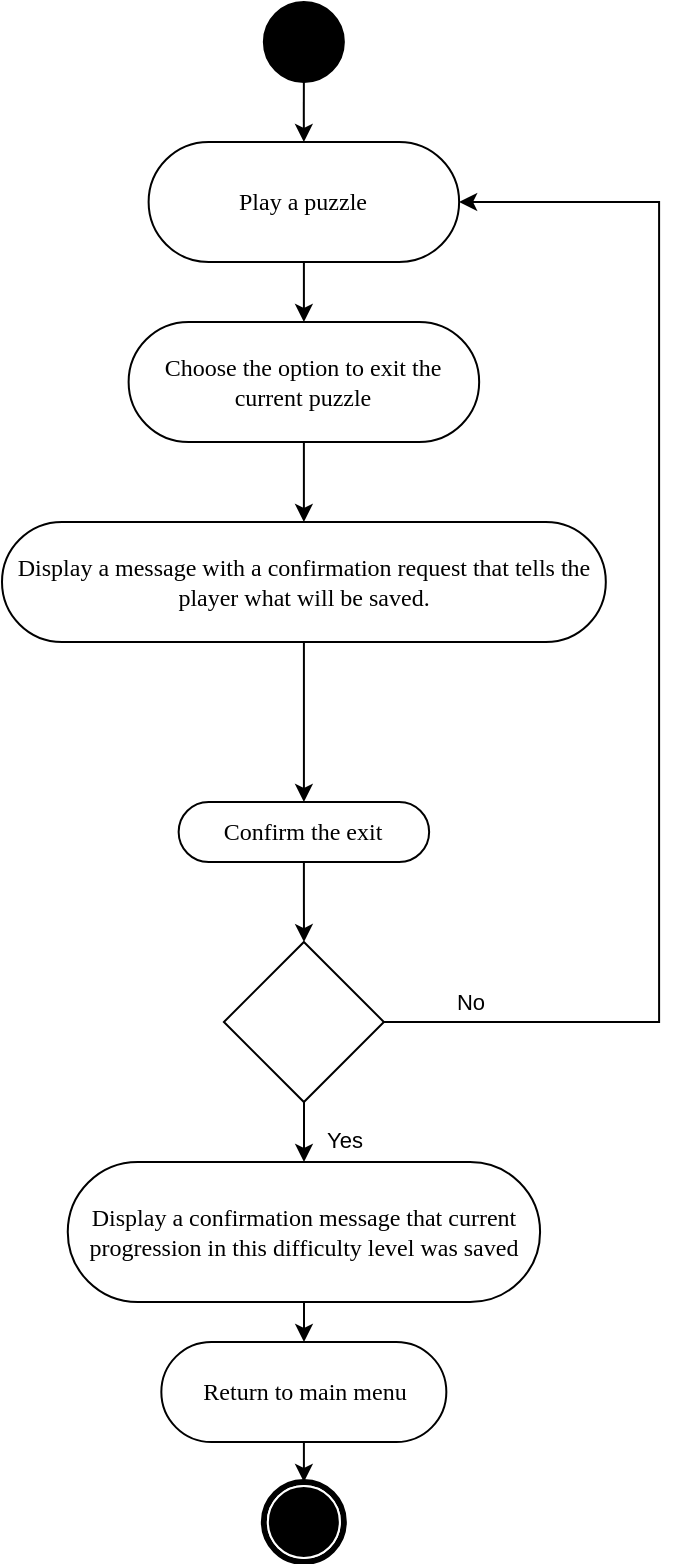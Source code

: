 <mxfile version="23.1.2" type="github">
  <diagram name="第 1 页" id="CL-UmEYnadEik9d4xOVo">
    <mxGraphModel dx="1728" dy="3428" grid="1" gridSize="10" guides="1" tooltips="1" connect="1" arrows="1" fold="1" page="1" pageScale="1" pageWidth="291" pageHeight="413" math="0" shadow="0">
      <root>
        <mxCell id="0" />
        <mxCell id="1" parent="0" />
        <mxCell id="3XlZ-Ykn8DyyXwoKQ8Sx-4" value="" style="edgeStyle=orthogonalEdgeStyle;rounded=0;orthogonalLoop=1;jettySize=auto;html=1;" parent="1" source="rH0048MOvRVm2mWPWrwe-2" target="3XlZ-Ykn8DyyXwoKQ8Sx-1" edge="1">
          <mxGeometry relative="1" as="geometry" />
        </mxCell>
        <mxCell id="rH0048MOvRVm2mWPWrwe-2" value="Display a confirmation message that current progression in this difficulty level was saved" style="rounded=1;whiteSpace=wrap;html=1;shadow=0;comic=0;labelBackgroundColor=none;strokeWidth=1;fontFamily=Verdana;fontSize=12;align=center;arcSize=50;" parent="1" vertex="1">
          <mxGeometry x="152.88" y="-1870" width="236.16" height="70" as="geometry" />
        </mxCell>
        <mxCell id="rH0048MOvRVm2mWPWrwe-3" value="" style="edgeStyle=orthogonalEdgeStyle;rounded=0;orthogonalLoop=1;jettySize=auto;html=1;entryX=0.5;entryY=0;entryDx=0;entryDy=0;" parent="1" source="rH0048MOvRVm2mWPWrwe-4" target="rH0048MOvRVm2mWPWrwe-7" edge="1">
          <mxGeometry relative="1" as="geometry">
            <mxPoint x="250.81" y="-2200" as="targetPoint" />
          </mxGeometry>
        </mxCell>
        <mxCell id="rH0048MOvRVm2mWPWrwe-4" value="" style="ellipse;whiteSpace=wrap;html=1;rounded=0;shadow=0;comic=0;labelBackgroundColor=none;strokeWidth=1;fillColor=#000000;fontFamily=Verdana;fontSize=12;align=center;" parent="1" vertex="1">
          <mxGeometry x="250.93" y="-2450" width="40" height="40" as="geometry" />
        </mxCell>
        <mxCell id="rH0048MOvRVm2mWPWrwe-5" value="" style="shape=mxgraph.bpmn.shape;html=1;verticalLabelPosition=bottom;labelBackgroundColor=#ffffff;verticalAlign=top;perimeter=ellipsePerimeter;outline=end;symbol=terminate;rounded=0;shadow=0;comic=0;strokeWidth=1;fontFamily=Verdana;fontSize=12;align=center;" parent="1" vertex="1">
          <mxGeometry x="250.92" y="-1710" width="40" height="40" as="geometry" />
        </mxCell>
        <mxCell id="rH0048MOvRVm2mWPWrwe-17" value="" style="edgeStyle=orthogonalEdgeStyle;rounded=0;orthogonalLoop=1;jettySize=auto;html=1;" parent="1" source="rH0048MOvRVm2mWPWrwe-7" target="rH0048MOvRVm2mWPWrwe-15" edge="1">
          <mxGeometry relative="1" as="geometry" />
        </mxCell>
        <mxCell id="rH0048MOvRVm2mWPWrwe-7" value="Play a puzzle" style="rounded=1;whiteSpace=wrap;html=1;shadow=0;comic=0;labelBackgroundColor=none;strokeWidth=1;fontFamily=Verdana;fontSize=12;align=center;arcSize=50;" parent="1" vertex="1">
          <mxGeometry x="193.31" y="-2380" width="155.25" height="60" as="geometry" />
        </mxCell>
        <mxCell id="rH0048MOvRVm2mWPWrwe-20" value="" style="edgeStyle=orthogonalEdgeStyle;rounded=0;orthogonalLoop=1;jettySize=auto;html=1;" parent="1" source="rH0048MOvRVm2mWPWrwe-15" target="rH0048MOvRVm2mWPWrwe-19" edge="1">
          <mxGeometry relative="1" as="geometry" />
        </mxCell>
        <mxCell id="rH0048MOvRVm2mWPWrwe-15" value="Choose the option to exit the current puzzle" style="rounded=1;whiteSpace=wrap;html=1;shadow=0;comic=0;labelBackgroundColor=none;strokeWidth=1;fontFamily=Verdana;fontSize=12;align=center;arcSize=50;" parent="1" vertex="1">
          <mxGeometry x="183.31" y="-2290" width="175.27" height="60" as="geometry" />
        </mxCell>
        <mxCell id="rH0048MOvRVm2mWPWrwe-24" value="" style="edgeStyle=orthogonalEdgeStyle;rounded=0;orthogonalLoop=1;jettySize=auto;html=1;" parent="1" source="rH0048MOvRVm2mWPWrwe-18" target="rH0048MOvRVm2mWPWrwe-2" edge="1">
          <mxGeometry relative="1" as="geometry" />
        </mxCell>
        <mxCell id="rH0048MOvRVm2mWPWrwe-28" value="Yes" style="edgeLabel;html=1;align=center;verticalAlign=middle;resizable=0;points=[];" parent="rH0048MOvRVm2mWPWrwe-24" vertex="1" connectable="0">
          <mxGeometry x="-0.25" y="1" relative="1" as="geometry">
            <mxPoint x="19" as="offset" />
          </mxGeometry>
        </mxCell>
        <mxCell id="rH0048MOvRVm2mWPWrwe-26" value="" style="edgeStyle=orthogonalEdgeStyle;rounded=0;orthogonalLoop=1;jettySize=auto;html=1;entryX=1;entryY=0.5;entryDx=0;entryDy=0;" parent="1" source="rH0048MOvRVm2mWPWrwe-18" target="rH0048MOvRVm2mWPWrwe-7" edge="1">
          <mxGeometry relative="1" as="geometry">
            <mxPoint x="358.56" y="-2350" as="targetPoint" />
            <Array as="points">
              <mxPoint x="448.56" y="-1940" />
              <mxPoint x="448.56" y="-2350" />
            </Array>
          </mxGeometry>
        </mxCell>
        <mxCell id="rH0048MOvRVm2mWPWrwe-27" value="No" style="edgeLabel;html=1;align=center;verticalAlign=middle;resizable=0;points=[];" parent="rH0048MOvRVm2mWPWrwe-26" vertex="1" connectable="0">
          <mxGeometry x="-0.861" y="4" relative="1" as="geometry">
            <mxPoint x="-2" y="-6" as="offset" />
          </mxGeometry>
        </mxCell>
        <mxCell id="rH0048MOvRVm2mWPWrwe-18" value="" style="rhombus;whiteSpace=wrap;html=1;" parent="1" vertex="1">
          <mxGeometry x="230.95" y="-1980" width="80" height="80" as="geometry" />
        </mxCell>
        <mxCell id="rH0048MOvRVm2mWPWrwe-22" value="" style="edgeStyle=orthogonalEdgeStyle;rounded=0;orthogonalLoop=1;jettySize=auto;html=1;" parent="1" source="rH0048MOvRVm2mWPWrwe-19" target="rH0048MOvRVm2mWPWrwe-21" edge="1">
          <mxGeometry relative="1" as="geometry" />
        </mxCell>
        <mxCell id="rH0048MOvRVm2mWPWrwe-19" value="Display a message with a confirmation request that tells the player what will be saved." style="rounded=1;whiteSpace=wrap;html=1;shadow=0;comic=0;labelBackgroundColor=none;strokeWidth=1;fontFamily=Verdana;fontSize=12;align=center;arcSize=50;" parent="1" vertex="1">
          <mxGeometry x="120" y="-2190" width="301.91" height="60" as="geometry" />
        </mxCell>
        <mxCell id="rH0048MOvRVm2mWPWrwe-23" value="" style="edgeStyle=orthogonalEdgeStyle;rounded=0;orthogonalLoop=1;jettySize=auto;html=1;" parent="1" source="rH0048MOvRVm2mWPWrwe-21" target="rH0048MOvRVm2mWPWrwe-18" edge="1">
          <mxGeometry relative="1" as="geometry" />
        </mxCell>
        <mxCell id="rH0048MOvRVm2mWPWrwe-21" value="Confirm the exit" style="rounded=1;whiteSpace=wrap;html=1;shadow=0;comic=0;labelBackgroundColor=none;strokeWidth=1;fontFamily=Verdana;fontSize=12;align=center;arcSize=50;" parent="1" vertex="1">
          <mxGeometry x="208.32" y="-2050" width="125.25" height="30" as="geometry" />
        </mxCell>
        <mxCell id="3XlZ-Ykn8DyyXwoKQ8Sx-5" value="" style="edgeStyle=orthogonalEdgeStyle;rounded=0;orthogonalLoop=1;jettySize=auto;html=1;" parent="1" source="3XlZ-Ykn8DyyXwoKQ8Sx-1" target="rH0048MOvRVm2mWPWrwe-5" edge="1">
          <mxGeometry relative="1" as="geometry" />
        </mxCell>
        <mxCell id="3XlZ-Ykn8DyyXwoKQ8Sx-1" value="Return to main menu" style="rounded=1;whiteSpace=wrap;html=1;shadow=0;comic=0;labelBackgroundColor=none;strokeWidth=1;fontFamily=Verdana;fontSize=12;align=center;arcSize=50;" parent="1" vertex="1">
          <mxGeometry x="199.67" y="-1780" width="142.5" height="50" as="geometry" />
        </mxCell>
      </root>
    </mxGraphModel>
  </diagram>
</mxfile>

